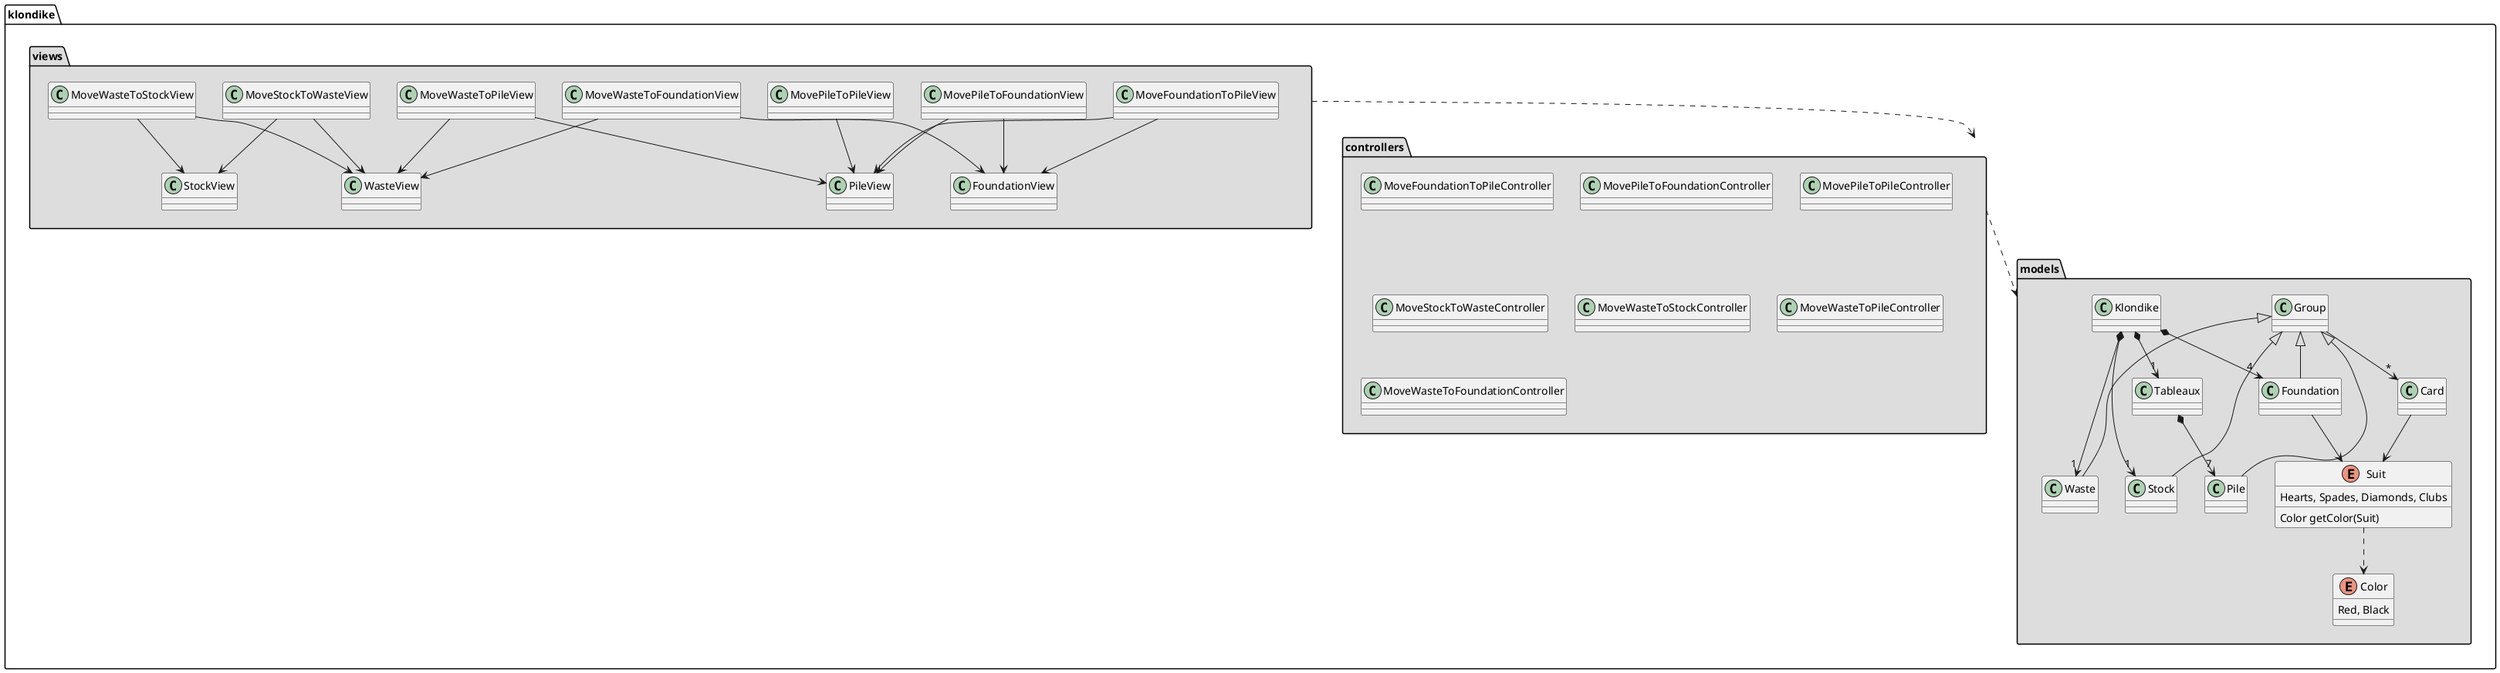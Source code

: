 @startuml

package klondike.views #DDDDDD {
   class MoveFoundationToPileView
   class MovePileToFoundationView
   class MovePileToPileView
   class MoveStockToWasteView
   class MoveWasteToStockView
   class MoveWasteToPileView
   class MoveWasteToFoundationView

   class PileView
   class FoundationView
   class WasteView
   class StockView

   MoveFoundationToPileView -down-> PileView
   MoveFoundationToPileView -down-> FoundationView

   MovePileToFoundationView -down-> PileView
   MovePileToFoundationView -down-> FoundationView

   MovePileToPileView -down-> PileView

   MoveStockToWasteView -down-> StockView
   MoveStockToWasteView -down-> WasteView

   MoveWasteToStockView -down-> WasteView
   MoveWasteToStockView -down-> StockView

   MoveWasteToPileView -down-> WasteView
   MoveWasteToPileView -down-> PileView

   MoveWasteToFoundationView -down-> WasteView
   MoveWasteToFoundationView -down-> FoundationView
}

package "klondike.controllers" #DDDDDD {
   class MoveFoundationToPileController
   class MovePileToFoundationController
   class MovePileToPileController
   class MoveStockToWasteController
   class MoveWasteToStockController
   class MoveWasteToPileController
   class MoveWasteToFoundationController
}

package "klondike.models" #DDDDDD {
   enum Color {
      Red, Black
   }

   enum Suit {
    Hearts, Spades, Diamonds, Clubs
    Color getColor(Suit)
   }

   Card --> Suit
   Suit ..> Color

   Group -> "*" Card
   Group <|-down-- Pile
   Group <|-down-- Stock
   Group <|-down-- Waste
   Group <|-down- Foundation


   Tableaux *-down-> "7" Pile
   Klondike *-down-> "1" Stock
   Klondike *-down-> "1" Waste
   Klondike *-down-> "1" Tableaux
   Klondike *-down-> "4" Foundation

   Foundation --> Suit
}

klondike.views ..> klondike.controllers
klondike.controllers ..> klondike.models

@enduml
